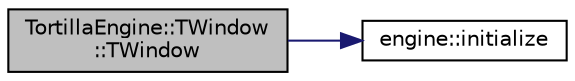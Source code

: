 digraph "TortillaEngine::TWindow::TWindow"
{
 // LATEX_PDF_SIZE
  edge [fontname="Helvetica",fontsize="10",labelfontname="Helvetica",labelfontsize="10"];
  node [fontname="Helvetica",fontsize="10",shape=record];
  rankdir="LR";
  Node1 [label="TortillaEngine::TWindow\l::TWindow",height=0.2,width=0.4,color="black", fillcolor="grey75", style="filled", fontcolor="black",tooltip="Creates a window with default values."];
  Node1 -> Node2 [color="midnightblue",fontsize="10",style="solid",fontname="Helvetica"];
  Node2 [label="engine::initialize",height=0.2,width=0.4,color="black", fillcolor="white", style="filled",URL="$namespaceengine.html#a07ee5964f6f0ab9982deb28a638405f3",tooltip=" "];
}
